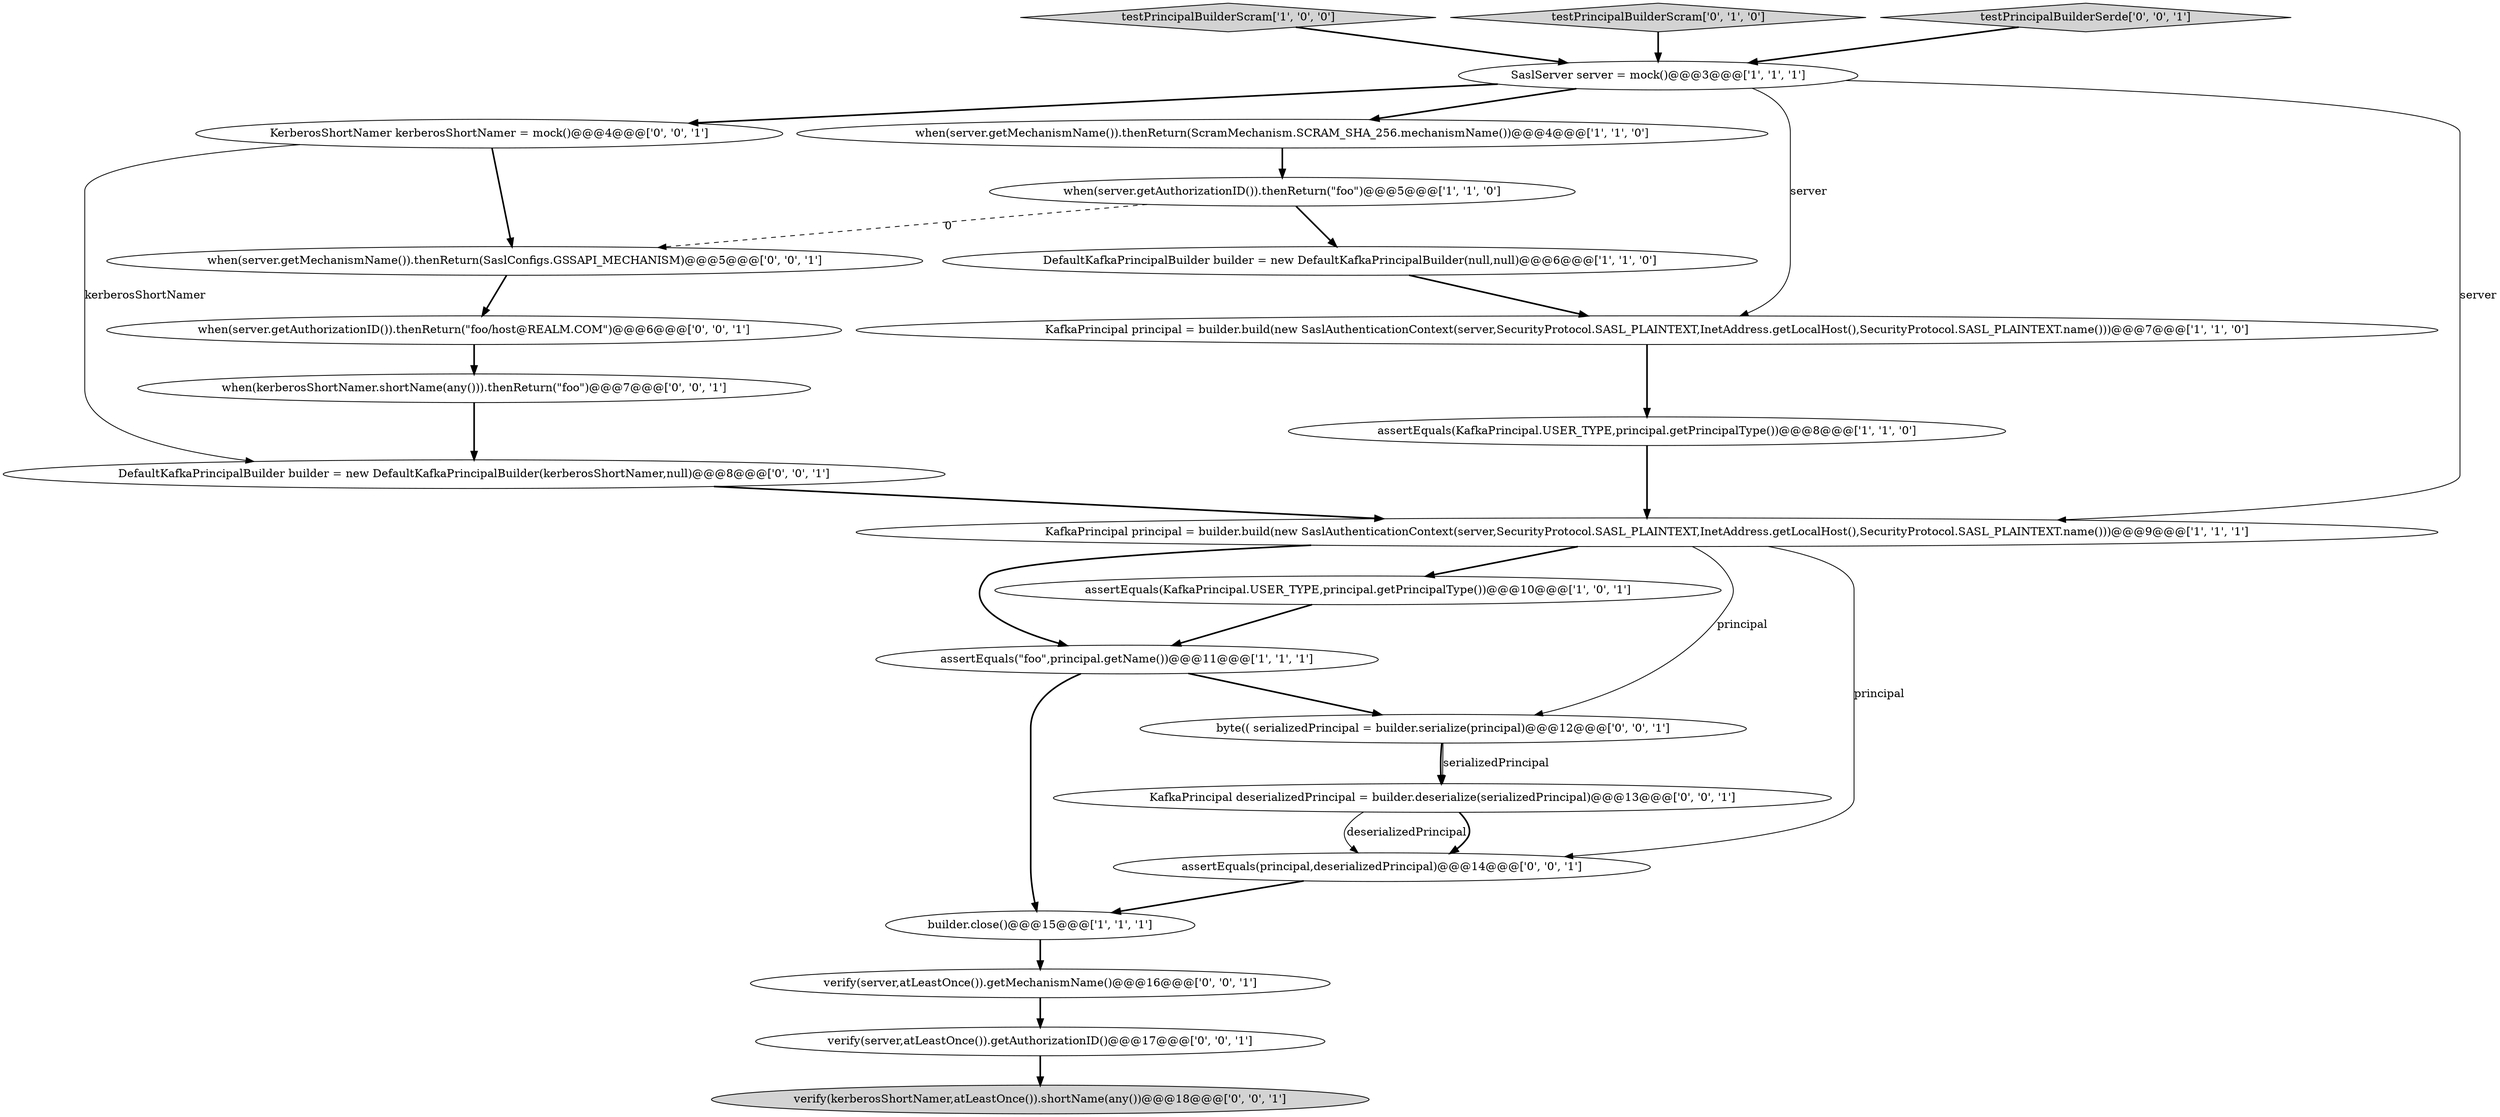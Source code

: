 digraph {
14 [style = filled, label = "KerberosShortNamer kerberosShortNamer = mock()@@@4@@@['0', '0', '1']", fillcolor = white, shape = ellipse image = "AAA0AAABBB3BBB"];
1 [style = filled, label = "testPrincipalBuilderScram['1', '0', '0']", fillcolor = lightgray, shape = diamond image = "AAA0AAABBB1BBB"];
7 [style = filled, label = "when(server.getMechanismName()).thenReturn(ScramMechanism.SCRAM_SHA_256.mechanismName())@@@4@@@['1', '1', '0']", fillcolor = white, shape = ellipse image = "AAA0AAABBB1BBB"];
15 [style = filled, label = "verify(kerberosShortNamer,atLeastOnce()).shortName(any())@@@18@@@['0', '0', '1']", fillcolor = lightgray, shape = ellipse image = "AAA0AAABBB3BBB"];
11 [style = filled, label = "testPrincipalBuilderScram['0', '1', '0']", fillcolor = lightgray, shape = diamond image = "AAA0AAABBB2BBB"];
21 [style = filled, label = "verify(server,atLeastOnce()).getMechanismName()@@@16@@@['0', '0', '1']", fillcolor = white, shape = ellipse image = "AAA0AAABBB3BBB"];
18 [style = filled, label = "KafkaPrincipal deserializedPrincipal = builder.deserialize(serializedPrincipal)@@@13@@@['0', '0', '1']", fillcolor = white, shape = ellipse image = "AAA0AAABBB3BBB"];
3 [style = filled, label = "builder.close()@@@15@@@['1', '1', '1']", fillcolor = white, shape = ellipse image = "AAA0AAABBB1BBB"];
10 [style = filled, label = "KafkaPrincipal principal = builder.build(new SaslAuthenticationContext(server,SecurityProtocol.SASL_PLAINTEXT,InetAddress.getLocalHost(),SecurityProtocol.SASL_PLAINTEXT.name()))@@@9@@@['1', '1', '1']", fillcolor = white, shape = ellipse image = "AAA0AAABBB1BBB"];
22 [style = filled, label = "DefaultKafkaPrincipalBuilder builder = new DefaultKafkaPrincipalBuilder(kerberosShortNamer,null)@@@8@@@['0', '0', '1']", fillcolor = white, shape = ellipse image = "AAA0AAABBB3BBB"];
5 [style = filled, label = "DefaultKafkaPrincipalBuilder builder = new DefaultKafkaPrincipalBuilder(null,null)@@@6@@@['1', '1', '0']", fillcolor = white, shape = ellipse image = "AAA0AAABBB1BBB"];
12 [style = filled, label = "verify(server,atLeastOnce()).getAuthorizationID()@@@17@@@['0', '0', '1']", fillcolor = white, shape = ellipse image = "AAA0AAABBB3BBB"];
8 [style = filled, label = "assertEquals(\"foo\",principal.getName())@@@11@@@['1', '1', '1']", fillcolor = white, shape = ellipse image = "AAA0AAABBB1BBB"];
6 [style = filled, label = "KafkaPrincipal principal = builder.build(new SaslAuthenticationContext(server,SecurityProtocol.SASL_PLAINTEXT,InetAddress.getLocalHost(),SecurityProtocol.SASL_PLAINTEXT.name()))@@@7@@@['1', '1', '0']", fillcolor = white, shape = ellipse image = "AAA0AAABBB1BBB"];
20 [style = filled, label = "assertEquals(principal,deserializedPrincipal)@@@14@@@['0', '0', '1']", fillcolor = white, shape = ellipse image = "AAA0AAABBB3BBB"];
4 [style = filled, label = "assertEquals(KafkaPrincipal.USER_TYPE,principal.getPrincipalType())@@@8@@@['1', '1', '0']", fillcolor = white, shape = ellipse image = "AAA0AAABBB1BBB"];
19 [style = filled, label = "when(server.getMechanismName()).thenReturn(SaslConfigs.GSSAPI_MECHANISM)@@@5@@@['0', '0', '1']", fillcolor = white, shape = ellipse image = "AAA0AAABBB3BBB"];
23 [style = filled, label = "byte(( serializedPrincipal = builder.serialize(principal)@@@12@@@['0', '0', '1']", fillcolor = white, shape = ellipse image = "AAA0AAABBB3BBB"];
2 [style = filled, label = "assertEquals(KafkaPrincipal.USER_TYPE,principal.getPrincipalType())@@@10@@@['1', '0', '1']", fillcolor = white, shape = ellipse image = "AAA0AAABBB1BBB"];
0 [style = filled, label = "when(server.getAuthorizationID()).thenReturn(\"foo\")@@@5@@@['1', '1', '0']", fillcolor = white, shape = ellipse image = "AAA0AAABBB1BBB"];
9 [style = filled, label = "SaslServer server = mock()@@@3@@@['1', '1', '1']", fillcolor = white, shape = ellipse image = "AAA0AAABBB1BBB"];
17 [style = filled, label = "when(kerberosShortNamer.shortName(any())).thenReturn(\"foo\")@@@7@@@['0', '0', '1']", fillcolor = white, shape = ellipse image = "AAA0AAABBB3BBB"];
13 [style = filled, label = "testPrincipalBuilderSerde['0', '0', '1']", fillcolor = lightgray, shape = diamond image = "AAA0AAABBB3BBB"];
16 [style = filled, label = "when(server.getAuthorizationID()).thenReturn(\"foo/host@REALM.COM\")@@@6@@@['0', '0', '1']", fillcolor = white, shape = ellipse image = "AAA0AAABBB3BBB"];
4->10 [style = bold, label=""];
10->20 [style = solid, label="principal"];
8->23 [style = bold, label=""];
0->19 [style = dashed, label="0"];
8->3 [style = bold, label=""];
12->15 [style = bold, label=""];
14->19 [style = bold, label=""];
7->0 [style = bold, label=""];
20->3 [style = bold, label=""];
16->17 [style = bold, label=""];
9->7 [style = bold, label=""];
11->9 [style = bold, label=""];
17->22 [style = bold, label=""];
18->20 [style = solid, label="deserializedPrincipal"];
1->9 [style = bold, label=""];
19->16 [style = bold, label=""];
21->12 [style = bold, label=""];
6->4 [style = bold, label=""];
18->20 [style = bold, label=""];
9->10 [style = solid, label="server"];
5->6 [style = bold, label=""];
10->8 [style = bold, label=""];
14->22 [style = solid, label="kerberosShortNamer"];
10->23 [style = solid, label="principal"];
22->10 [style = bold, label=""];
9->14 [style = bold, label=""];
3->21 [style = bold, label=""];
10->2 [style = bold, label=""];
13->9 [style = bold, label=""];
9->6 [style = solid, label="server"];
23->18 [style = bold, label=""];
23->18 [style = solid, label="serializedPrincipal"];
2->8 [style = bold, label=""];
0->5 [style = bold, label=""];
}
